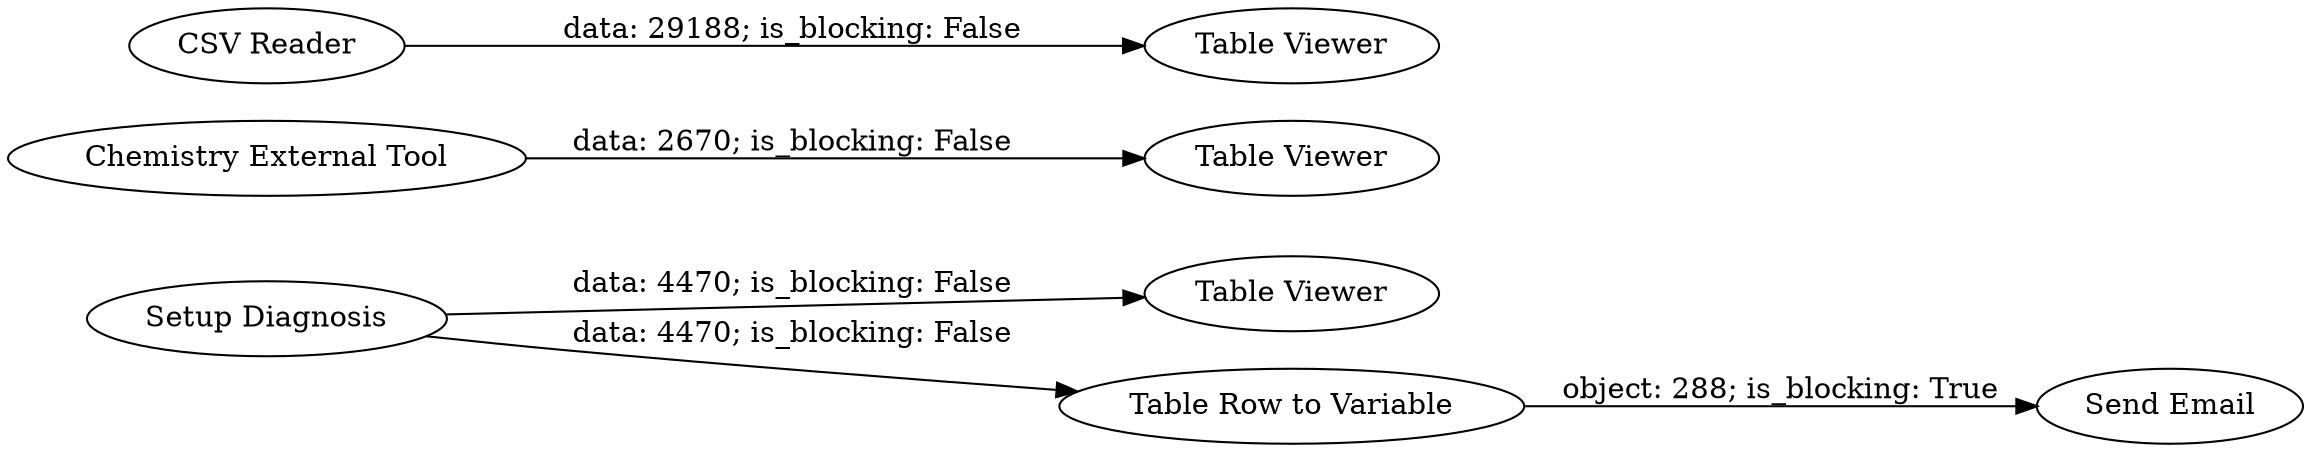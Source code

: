digraph {
	"-3322089218175986388_2" [label="Table Viewer"]
	"-3322089218175986388_1" [label="Setup Diagnosis"]
	"-3322089218175986388_146" [label="Table Viewer"]
	"-3322089218175986388_144" [label="CSV Reader"]
	"-3322089218175986388_143" [label="Chemistry External Tool"]
	"-3322089218175986388_123" [label="Send Email"]
	"-3322089218175986388_145" [label="Table Viewer"]
	"-3322089218175986388_147" [label="Table Row to Variable"]
	"-3322089218175986388_147" -> "-3322089218175986388_123" [label="object: 288; is_blocking: True"]
	"-3322089218175986388_1" -> "-3322089218175986388_2" [label="data: 4470; is_blocking: False"]
	"-3322089218175986388_143" -> "-3322089218175986388_146" [label="data: 2670; is_blocking: False"]
	"-3322089218175986388_144" -> "-3322089218175986388_145" [label="data: 29188; is_blocking: False"]
	"-3322089218175986388_1" -> "-3322089218175986388_147" [label="data: 4470; is_blocking: False"]
	rankdir=LR
}
